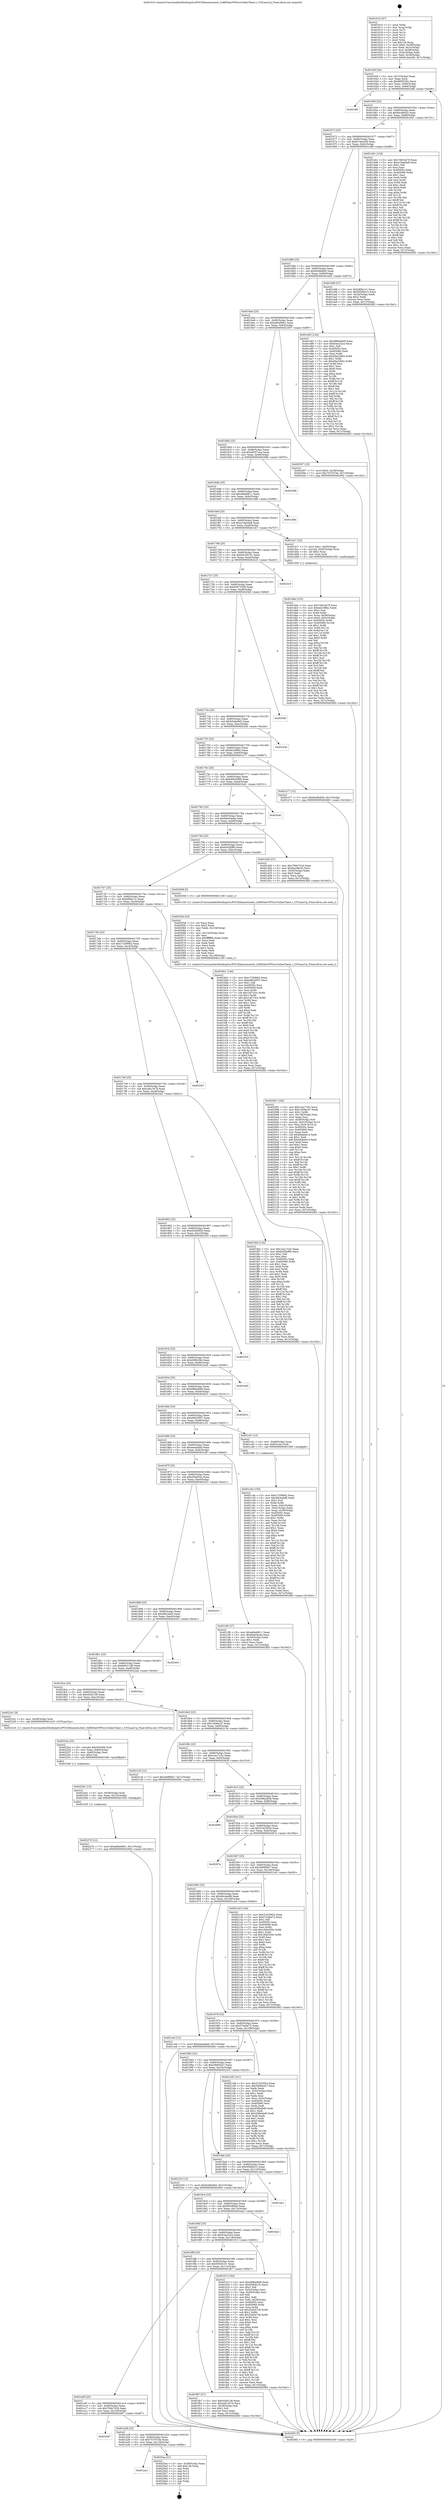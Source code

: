 digraph "0x401610" {
  label = "0x401610 (/mnt/c/Users/mathe/Desktop/tcc/POCII/binaries/extr_SoftEtherVPNsrcCedarClient.c_CtVLansUp_Final-ollvm.out::main(0))"
  labelloc = "t"
  node[shape=record]

  Entry [label="",width=0.3,height=0.3,shape=circle,fillcolor=black,style=filled]
  "0x40163f" [label="{
     0x40163f [26]\l
     | [instrs]\l
     &nbsp;&nbsp;0x40163f \<+3\>: mov -0x7c(%rbp),%eax\l
     &nbsp;&nbsp;0x401642 \<+2\>: mov %eax,%ecx\l
     &nbsp;&nbsp;0x401644 \<+6\>: sub $0x885f330c,%ecx\l
     &nbsp;&nbsp;0x40164a \<+3\>: mov %eax,-0x80(%rbp)\l
     &nbsp;&nbsp;0x40164d \<+6\>: mov %ecx,-0x84(%rbp)\l
     &nbsp;&nbsp;0x401653 \<+6\>: je 00000000004024f6 \<main+0xee6\>\l
  }"]
  "0x4024f6" [label="{
     0x4024f6\l
  }", style=dashed]
  "0x401659" [label="{
     0x401659 [25]\l
     | [instrs]\l
     &nbsp;&nbsp;0x401659 \<+5\>: jmp 000000000040165e \<main+0x4e\>\l
     &nbsp;&nbsp;0x40165e \<+3\>: mov -0x80(%rbp),%eax\l
     &nbsp;&nbsp;0x401661 \<+5\>: sub $0x8ecd8cd3,%eax\l
     &nbsp;&nbsp;0x401666 \<+6\>: mov %eax,-0x88(%rbp)\l
     &nbsp;&nbsp;0x40166c \<+6\>: je 0000000000401d41 \<main+0x731\>\l
  }"]
  Exit [label="",width=0.3,height=0.3,shape=circle,fillcolor=black,style=filled,peripheries=2]
  "0x401d41" [label="{
     0x401d41 [134]\l
     | [instrs]\l
     &nbsp;&nbsp;0x401d41 \<+5\>: mov $0x7d910e79,%eax\l
     &nbsp;&nbsp;0x401d46 \<+5\>: mov $0xa7da44a8,%ecx\l
     &nbsp;&nbsp;0x401d4b \<+2\>: mov $0x1,%dl\l
     &nbsp;&nbsp;0x401d4d \<+2\>: xor %esi,%esi\l
     &nbsp;&nbsp;0x401d4f \<+7\>: mov 0x40505c,%edi\l
     &nbsp;&nbsp;0x401d56 \<+8\>: mov 0x405060,%r8d\l
     &nbsp;&nbsp;0x401d5e \<+3\>: sub $0x1,%esi\l
     &nbsp;&nbsp;0x401d61 \<+3\>: mov %edi,%r9d\l
     &nbsp;&nbsp;0x401d64 \<+3\>: add %esi,%r9d\l
     &nbsp;&nbsp;0x401d67 \<+4\>: imul %r9d,%edi\l
     &nbsp;&nbsp;0x401d6b \<+3\>: and $0x1,%edi\l
     &nbsp;&nbsp;0x401d6e \<+3\>: cmp $0x0,%edi\l
     &nbsp;&nbsp;0x401d71 \<+4\>: sete %r10b\l
     &nbsp;&nbsp;0x401d75 \<+4\>: cmp $0xa,%r8d\l
     &nbsp;&nbsp;0x401d79 \<+4\>: setl %r11b\l
     &nbsp;&nbsp;0x401d7d \<+3\>: mov %r10b,%bl\l
     &nbsp;&nbsp;0x401d80 \<+3\>: xor $0xff,%bl\l
     &nbsp;&nbsp;0x401d83 \<+3\>: mov %r11b,%r14b\l
     &nbsp;&nbsp;0x401d86 \<+4\>: xor $0xff,%r14b\l
     &nbsp;&nbsp;0x401d8a \<+3\>: xor $0x1,%dl\l
     &nbsp;&nbsp;0x401d8d \<+3\>: mov %bl,%r15b\l
     &nbsp;&nbsp;0x401d90 \<+4\>: and $0xff,%r15b\l
     &nbsp;&nbsp;0x401d94 \<+3\>: and %dl,%r10b\l
     &nbsp;&nbsp;0x401d97 \<+3\>: mov %r14b,%r12b\l
     &nbsp;&nbsp;0x401d9a \<+4\>: and $0xff,%r12b\l
     &nbsp;&nbsp;0x401d9e \<+3\>: and %dl,%r11b\l
     &nbsp;&nbsp;0x401da1 \<+3\>: or %r10b,%r15b\l
     &nbsp;&nbsp;0x401da4 \<+3\>: or %r11b,%r12b\l
     &nbsp;&nbsp;0x401da7 \<+3\>: xor %r12b,%r15b\l
     &nbsp;&nbsp;0x401daa \<+3\>: or %r14b,%bl\l
     &nbsp;&nbsp;0x401dad \<+3\>: xor $0xff,%bl\l
     &nbsp;&nbsp;0x401db0 \<+3\>: or $0x1,%dl\l
     &nbsp;&nbsp;0x401db3 \<+2\>: and %dl,%bl\l
     &nbsp;&nbsp;0x401db5 \<+3\>: or %bl,%r15b\l
     &nbsp;&nbsp;0x401db8 \<+4\>: test $0x1,%r15b\l
     &nbsp;&nbsp;0x401dbc \<+3\>: cmovne %ecx,%eax\l
     &nbsp;&nbsp;0x401dbf \<+3\>: mov %eax,-0x7c(%rbp)\l
     &nbsp;&nbsp;0x401dc2 \<+5\>: jmp 00000000004026f2 \<main+0x10e2\>\l
  }"]
  "0x401672" [label="{
     0x401672 [25]\l
     | [instrs]\l
     &nbsp;&nbsp;0x401672 \<+5\>: jmp 0000000000401677 \<main+0x67\>\l
     &nbsp;&nbsp;0x401677 \<+3\>: mov -0x80(%rbp),%eax\l
     &nbsp;&nbsp;0x40167a \<+5\>: sub $0x914ee2d0,%eax\l
     &nbsp;&nbsp;0x40167f \<+6\>: mov %eax,-0x8c(%rbp)\l
     &nbsp;&nbsp;0x401685 \<+6\>: je 0000000000401a96 \<main+0x486\>\l
  }"]
  "0x401a41" [label="{
     0x401a41\l
  }", style=dashed]
  "0x401a96" [label="{
     0x401a96 [27]\l
     | [instrs]\l
     &nbsp;&nbsp;0x401a96 \<+5\>: mov $0xbf0fe1c1,%eax\l
     &nbsp;&nbsp;0x401a9b \<+5\>: mov $0x5f5d6415,%ecx\l
     &nbsp;&nbsp;0x401aa0 \<+3\>: mov -0x34(%rbp),%edx\l
     &nbsp;&nbsp;0x401aa3 \<+3\>: cmp $0x2,%edx\l
     &nbsp;&nbsp;0x401aa6 \<+3\>: cmovne %ecx,%eax\l
     &nbsp;&nbsp;0x401aa9 \<+3\>: mov %eax,-0x7c(%rbp)\l
     &nbsp;&nbsp;0x401aac \<+5\>: jmp 00000000004026f2 \<main+0x10e2\>\l
  }"]
  "0x40168b" [label="{
     0x40168b [25]\l
     | [instrs]\l
     &nbsp;&nbsp;0x40168b \<+5\>: jmp 0000000000401690 \<main+0x80\>\l
     &nbsp;&nbsp;0x401690 \<+3\>: mov -0x80(%rbp),%eax\l
     &nbsp;&nbsp;0x401693 \<+5\>: sub $0x9cd9e845,%eax\l
     &nbsp;&nbsp;0x401698 \<+6\>: mov %eax,-0x90(%rbp)\l
     &nbsp;&nbsp;0x40169e \<+6\>: je 0000000000401e83 \<main+0x873\>\l
  }"]
  "0x4026f2" [label="{
     0x4026f2 [5]\l
     | [instrs]\l
     &nbsp;&nbsp;0x4026f2 \<+5\>: jmp 000000000040163f \<main+0x2f\>\l
  }"]
  "0x401610" [label="{
     0x401610 [47]\l
     | [instrs]\l
     &nbsp;&nbsp;0x401610 \<+1\>: push %rbp\l
     &nbsp;&nbsp;0x401611 \<+3\>: mov %rsp,%rbp\l
     &nbsp;&nbsp;0x401614 \<+2\>: push %r15\l
     &nbsp;&nbsp;0x401616 \<+2\>: push %r14\l
     &nbsp;&nbsp;0x401618 \<+2\>: push %r13\l
     &nbsp;&nbsp;0x40161a \<+2\>: push %r12\l
     &nbsp;&nbsp;0x40161c \<+1\>: push %rbx\l
     &nbsp;&nbsp;0x40161d \<+7\>: sub $0x128,%rsp\l
     &nbsp;&nbsp;0x401624 \<+7\>: movl $0x0,-0x38(%rbp)\l
     &nbsp;&nbsp;0x40162b \<+3\>: mov %edi,-0x3c(%rbp)\l
     &nbsp;&nbsp;0x40162e \<+4\>: mov %rsi,-0x48(%rbp)\l
     &nbsp;&nbsp;0x401632 \<+3\>: mov -0x3c(%rbp),%edi\l
     &nbsp;&nbsp;0x401635 \<+3\>: mov %edi,-0x34(%rbp)\l
     &nbsp;&nbsp;0x401638 \<+7\>: movl $0x914ee2d0,-0x7c(%rbp)\l
  }"]
  "0x4025aa" [label="{
     0x4025aa [21]\l
     | [instrs]\l
     &nbsp;&nbsp;0x4025aa \<+3\>: mov -0x38(%rbp),%eax\l
     &nbsp;&nbsp;0x4025ad \<+7\>: add $0x128,%rsp\l
     &nbsp;&nbsp;0x4025b4 \<+1\>: pop %rbx\l
     &nbsp;&nbsp;0x4025b5 \<+2\>: pop %r12\l
     &nbsp;&nbsp;0x4025b7 \<+2\>: pop %r13\l
     &nbsp;&nbsp;0x4025b9 \<+2\>: pop %r14\l
     &nbsp;&nbsp;0x4025bb \<+2\>: pop %r15\l
     &nbsp;&nbsp;0x4025bd \<+1\>: pop %rbp\l
     &nbsp;&nbsp;0x4025be \<+1\>: ret\l
  }"]
  "0x401e83" [label="{
     0x401e83 [144]\l
     | [instrs]\l
     &nbsp;&nbsp;0x401e83 \<+5\>: mov $0xd99be6d9,%eax\l
     &nbsp;&nbsp;0x401e88 \<+5\>: mov $0x63ac32ce,%ecx\l
     &nbsp;&nbsp;0x401e8d \<+2\>: mov $0x1,%dl\l
     &nbsp;&nbsp;0x401e8f \<+7\>: mov 0x40505c,%esi\l
     &nbsp;&nbsp;0x401e96 \<+7\>: mov 0x405060,%edi\l
     &nbsp;&nbsp;0x401e9d \<+3\>: mov %esi,%r8d\l
     &nbsp;&nbsp;0x401ea0 \<+7\>: add $0x40a22662,%r8d\l
     &nbsp;&nbsp;0x401ea7 \<+4\>: sub $0x1,%r8d\l
     &nbsp;&nbsp;0x401eab \<+7\>: sub $0x40a22662,%r8d\l
     &nbsp;&nbsp;0x401eb2 \<+4\>: imul %r8d,%esi\l
     &nbsp;&nbsp;0x401eb6 \<+3\>: and $0x1,%esi\l
     &nbsp;&nbsp;0x401eb9 \<+3\>: cmp $0x0,%esi\l
     &nbsp;&nbsp;0x401ebc \<+4\>: sete %r9b\l
     &nbsp;&nbsp;0x401ec0 \<+3\>: cmp $0xa,%edi\l
     &nbsp;&nbsp;0x401ec3 \<+4\>: setl %r10b\l
     &nbsp;&nbsp;0x401ec7 \<+3\>: mov %r9b,%r11b\l
     &nbsp;&nbsp;0x401eca \<+4\>: xor $0xff,%r11b\l
     &nbsp;&nbsp;0x401ece \<+3\>: mov %r10b,%bl\l
     &nbsp;&nbsp;0x401ed1 \<+3\>: xor $0xff,%bl\l
     &nbsp;&nbsp;0x401ed4 \<+3\>: xor $0x1,%dl\l
     &nbsp;&nbsp;0x401ed7 \<+3\>: mov %r11b,%r14b\l
     &nbsp;&nbsp;0x401eda \<+4\>: and $0xff,%r14b\l
     &nbsp;&nbsp;0x401ede \<+3\>: and %dl,%r9b\l
     &nbsp;&nbsp;0x401ee1 \<+3\>: mov %bl,%r15b\l
     &nbsp;&nbsp;0x401ee4 \<+4\>: and $0xff,%r15b\l
     &nbsp;&nbsp;0x401ee8 \<+3\>: and %dl,%r10b\l
     &nbsp;&nbsp;0x401eeb \<+3\>: or %r9b,%r14b\l
     &nbsp;&nbsp;0x401eee \<+3\>: or %r10b,%r15b\l
     &nbsp;&nbsp;0x401ef1 \<+3\>: xor %r15b,%r14b\l
     &nbsp;&nbsp;0x401ef4 \<+3\>: or %bl,%r11b\l
     &nbsp;&nbsp;0x401ef7 \<+4\>: xor $0xff,%r11b\l
     &nbsp;&nbsp;0x401efb \<+3\>: or $0x1,%dl\l
     &nbsp;&nbsp;0x401efe \<+3\>: and %dl,%r11b\l
     &nbsp;&nbsp;0x401f01 \<+3\>: or %r11b,%r14b\l
     &nbsp;&nbsp;0x401f04 \<+4\>: test $0x1,%r14b\l
     &nbsp;&nbsp;0x401f08 \<+3\>: cmovne %ecx,%eax\l
     &nbsp;&nbsp;0x401f0b \<+3\>: mov %eax,-0x7c(%rbp)\l
     &nbsp;&nbsp;0x401f0e \<+5\>: jmp 00000000004026f2 \<main+0x10e2\>\l
  }"]
  "0x4016a4" [label="{
     0x4016a4 [25]\l
     | [instrs]\l
     &nbsp;&nbsp;0x4016a4 \<+5\>: jmp 00000000004016a9 \<main+0x99\>\l
     &nbsp;&nbsp;0x4016a9 \<+3\>: mov -0x80(%rbp),%eax\l
     &nbsp;&nbsp;0x4016ac \<+5\>: sub $0xa60e9841,%eax\l
     &nbsp;&nbsp;0x4016b1 \<+6\>: mov %eax,-0x94(%rbp)\l
     &nbsp;&nbsp;0x4016b7 \<+6\>: je 0000000000402597 \<main+0xf87\>\l
  }"]
  "0x401a28" [label="{
     0x401a28 [25]\l
     | [instrs]\l
     &nbsp;&nbsp;0x401a28 \<+5\>: jmp 0000000000401a2d \<main+0x41d\>\l
     &nbsp;&nbsp;0x401a2d \<+3\>: mov -0x80(%rbp),%eax\l
     &nbsp;&nbsp;0x401a30 \<+5\>: sub $0x7537b7de,%eax\l
     &nbsp;&nbsp;0x401a35 \<+6\>: mov %eax,-0x124(%rbp)\l
     &nbsp;&nbsp;0x401a3b \<+6\>: je 00000000004025aa \<main+0xf9a\>\l
  }"]
  "0x402597" [label="{
     0x402597 [19]\l
     | [instrs]\l
     &nbsp;&nbsp;0x402597 \<+7\>: movl $0x0,-0x38(%rbp)\l
     &nbsp;&nbsp;0x40259e \<+7\>: movl $0x7537b7de,-0x7c(%rbp)\l
     &nbsp;&nbsp;0x4025a5 \<+5\>: jmp 00000000004026f2 \<main+0x10e2\>\l
  }"]
  "0x4016bd" [label="{
     0x4016bd [25]\l
     | [instrs]\l
     &nbsp;&nbsp;0x4016bd \<+5\>: jmp 00000000004016c2 \<main+0xb2\>\l
     &nbsp;&nbsp;0x4016c2 \<+3\>: mov -0x80(%rbp),%eax\l
     &nbsp;&nbsp;0x4016c5 \<+5\>: sub $0xa6557eca,%eax\l
     &nbsp;&nbsp;0x4016ca \<+6\>: mov %eax,-0x98(%rbp)\l
     &nbsp;&nbsp;0x4016d0 \<+6\>: je 000000000040258b \<main+0xf7b\>\l
  }"]
  "0x402497" [label="{
     0x402497\l
  }", style=dashed]
  "0x40258b" [label="{
     0x40258b\l
  }", style=dashed]
  "0x4016d6" [label="{
     0x4016d6 [25]\l
     | [instrs]\l
     &nbsp;&nbsp;0x4016d6 \<+5\>: jmp 00000000004016db \<main+0xcb\>\l
     &nbsp;&nbsp;0x4016db \<+3\>: mov -0x80(%rbp),%eax\l
     &nbsp;&nbsp;0x4016de \<+5\>: sub $0xa6bdd611,%eax\l
     &nbsp;&nbsp;0x4016e3 \<+6\>: mov %eax,-0x9c(%rbp)\l
     &nbsp;&nbsp;0x4016e9 \<+6\>: je 0000000000401d0b \<main+0x6fb\>\l
  }"]
  "0x402270" [label="{
     0x402270 [12]\l
     | [instrs]\l
     &nbsp;&nbsp;0x402270 \<+7\>: movl $0xa60e9841,-0x7c(%rbp)\l
     &nbsp;&nbsp;0x402277 \<+5\>: jmp 00000000004026f2 \<main+0x10e2\>\l
  }"]
  "0x401d0b" [label="{
     0x401d0b\l
  }", style=dashed]
  "0x4016ef" [label="{
     0x4016ef [25]\l
     | [instrs]\l
     &nbsp;&nbsp;0x4016ef \<+5\>: jmp 00000000004016f4 \<main+0xe4\>\l
     &nbsp;&nbsp;0x4016f4 \<+3\>: mov -0x80(%rbp),%eax\l
     &nbsp;&nbsp;0x4016f7 \<+5\>: sub $0xa7da44a8,%eax\l
     &nbsp;&nbsp;0x4016fc \<+6\>: mov %eax,-0xa0(%rbp)\l
     &nbsp;&nbsp;0x401702 \<+6\>: je 0000000000401dc7 \<main+0x7b7\>\l
  }"]
  "0x402261" [label="{
     0x402261 [15]\l
     | [instrs]\l
     &nbsp;&nbsp;0x402261 \<+4\>: mov -0x58(%rbp),%rdi\l
     &nbsp;&nbsp;0x402265 \<+6\>: mov %eax,-0x13c(%rbp)\l
     &nbsp;&nbsp;0x40226b \<+5\>: call 0000000000401030 \<free@plt\>\l
     | [calls]\l
     &nbsp;&nbsp;0x401030 \{1\} (unknown)\l
  }"]
  "0x401dc7" [label="{
     0x401dc7 [23]\l
     | [instrs]\l
     &nbsp;&nbsp;0x401dc7 \<+7\>: movl $0x1,-0x50(%rbp)\l
     &nbsp;&nbsp;0x401dce \<+4\>: movslq -0x50(%rbp),%rax\l
     &nbsp;&nbsp;0x401dd2 \<+4\>: shl $0x2,%rax\l
     &nbsp;&nbsp;0x401dd6 \<+3\>: mov %rax,%rdi\l
     &nbsp;&nbsp;0x401dd9 \<+5\>: call 0000000000401050 \<malloc@plt\>\l
     | [calls]\l
     &nbsp;&nbsp;0x401050 \{1\} (unknown)\l
  }"]
  "0x401708" [label="{
     0x401708 [25]\l
     | [instrs]\l
     &nbsp;&nbsp;0x401708 \<+5\>: jmp 000000000040170d \<main+0xfd\>\l
     &nbsp;&nbsp;0x40170d \<+3\>: mov -0x80(%rbp),%eax\l
     &nbsp;&nbsp;0x401710 \<+5\>: sub $0xb4c39101,%eax\l
     &nbsp;&nbsp;0x401715 \<+6\>: mov %eax,-0xa4(%rbp)\l
     &nbsp;&nbsp;0x40171b \<+6\>: je 00000000004022c5 \<main+0xcb5\>\l
  }"]
  "0x40224a" [label="{
     0x40224a [23]\l
     | [instrs]\l
     &nbsp;&nbsp;0x40224a \<+10\>: movabs $0x4030d6,%rdi\l
     &nbsp;&nbsp;0x402254 \<+3\>: mov %eax,-0x60(%rbp)\l
     &nbsp;&nbsp;0x402257 \<+3\>: mov -0x60(%rbp),%esi\l
     &nbsp;&nbsp;0x40225a \<+2\>: mov $0x0,%al\l
     &nbsp;&nbsp;0x40225c \<+5\>: call 0000000000401040 \<printf@plt\>\l
     | [calls]\l
     &nbsp;&nbsp;0x401040 \{1\} (unknown)\l
  }"]
  "0x4022c5" [label="{
     0x4022c5\l
  }", style=dashed]
  "0x401721" [label="{
     0x401721 [25]\l
     | [instrs]\l
     &nbsp;&nbsp;0x401721 \<+5\>: jmp 0000000000401726 \<main+0x116\>\l
     &nbsp;&nbsp;0x401726 \<+3\>: mov -0x80(%rbp),%eax\l
     &nbsp;&nbsp;0x401729 \<+5\>: sub $0xb5873439,%eax\l
     &nbsp;&nbsp;0x40172e \<+6\>: mov %eax,-0xa8(%rbp)\l
     &nbsp;&nbsp;0x401734 \<+6\>: je 00000000004025bf \<main+0xfaf\>\l
  }"]
  "0x402091" [label="{
     0x402091 [163]\l
     | [instrs]\l
     &nbsp;&nbsp;0x402091 \<+5\>: mov $0x1ea17c5c,%ecx\l
     &nbsp;&nbsp;0x402096 \<+5\>: mov $0x1458ec47,%edx\l
     &nbsp;&nbsp;0x40209b \<+3\>: mov $0x1,%r8b\l
     &nbsp;&nbsp;0x40209e \<+6\>: mov -0x138(%rbp),%esi\l
     &nbsp;&nbsp;0x4020a4 \<+3\>: imul %eax,%esi\l
     &nbsp;&nbsp;0x4020a7 \<+4\>: mov -0x58(%rbp),%r9\l
     &nbsp;&nbsp;0x4020ab \<+4\>: movslq -0x5c(%rbp),%r10\l
     &nbsp;&nbsp;0x4020af \<+4\>: mov %esi,(%r9,%r10,4)\l
     &nbsp;&nbsp;0x4020b3 \<+7\>: mov 0x40505c,%eax\l
     &nbsp;&nbsp;0x4020ba \<+7\>: mov 0x405060,%esi\l
     &nbsp;&nbsp;0x4020c1 \<+2\>: mov %eax,%edi\l
     &nbsp;&nbsp;0x4020c3 \<+6\>: sub $0xb6abde14,%edi\l
     &nbsp;&nbsp;0x4020c9 \<+3\>: sub $0x1,%edi\l
     &nbsp;&nbsp;0x4020cc \<+6\>: add $0xb6abde14,%edi\l
     &nbsp;&nbsp;0x4020d2 \<+3\>: imul %edi,%eax\l
     &nbsp;&nbsp;0x4020d5 \<+3\>: and $0x1,%eax\l
     &nbsp;&nbsp;0x4020d8 \<+3\>: cmp $0x0,%eax\l
     &nbsp;&nbsp;0x4020db \<+4\>: sete %r11b\l
     &nbsp;&nbsp;0x4020df \<+3\>: cmp $0xa,%esi\l
     &nbsp;&nbsp;0x4020e2 \<+3\>: setl %bl\l
     &nbsp;&nbsp;0x4020e5 \<+3\>: mov %r11b,%r14b\l
     &nbsp;&nbsp;0x4020e8 \<+4\>: xor $0xff,%r14b\l
     &nbsp;&nbsp;0x4020ec \<+3\>: mov %bl,%r15b\l
     &nbsp;&nbsp;0x4020ef \<+4\>: xor $0xff,%r15b\l
     &nbsp;&nbsp;0x4020f3 \<+4\>: xor $0x1,%r8b\l
     &nbsp;&nbsp;0x4020f7 \<+3\>: mov %r14b,%r12b\l
     &nbsp;&nbsp;0x4020fa \<+4\>: and $0xff,%r12b\l
     &nbsp;&nbsp;0x4020fe \<+3\>: and %r8b,%r11b\l
     &nbsp;&nbsp;0x402101 \<+3\>: mov %r15b,%r13b\l
     &nbsp;&nbsp;0x402104 \<+4\>: and $0xff,%r13b\l
     &nbsp;&nbsp;0x402108 \<+3\>: and %r8b,%bl\l
     &nbsp;&nbsp;0x40210b \<+3\>: or %r11b,%r12b\l
     &nbsp;&nbsp;0x40210e \<+3\>: or %bl,%r13b\l
     &nbsp;&nbsp;0x402111 \<+3\>: xor %r13b,%r12b\l
     &nbsp;&nbsp;0x402114 \<+3\>: or %r15b,%r14b\l
     &nbsp;&nbsp;0x402117 \<+4\>: xor $0xff,%r14b\l
     &nbsp;&nbsp;0x40211b \<+4\>: or $0x1,%r8b\l
     &nbsp;&nbsp;0x40211f \<+3\>: and %r8b,%r14b\l
     &nbsp;&nbsp;0x402122 \<+3\>: or %r14b,%r12b\l
     &nbsp;&nbsp;0x402125 \<+4\>: test $0x1,%r12b\l
     &nbsp;&nbsp;0x402129 \<+3\>: cmovne %edx,%ecx\l
     &nbsp;&nbsp;0x40212c \<+3\>: mov %ecx,-0x7c(%rbp)\l
     &nbsp;&nbsp;0x40212f \<+5\>: jmp 00000000004026f2 \<main+0x10e2\>\l
  }"]
  "0x4025bf" [label="{
     0x4025bf\l
  }", style=dashed]
  "0x40173a" [label="{
     0x40173a [25]\l
     | [instrs]\l
     &nbsp;&nbsp;0x40173a \<+5\>: jmp 000000000040173f \<main+0x12f\>\l
     &nbsp;&nbsp;0x40173f \<+3\>: mov -0x80(%rbp),%eax\l
     &nbsp;&nbsp;0x401742 \<+5\>: sub $0xb5ebe8d3,%eax\l
     &nbsp;&nbsp;0x401747 \<+6\>: mov %eax,-0xac(%rbp)\l
     &nbsp;&nbsp;0x40174d \<+6\>: je 000000000040243d \<main+0xe2d\>\l
  }"]
  "0x40205d" [label="{
     0x40205d [52]\l
     | [instrs]\l
     &nbsp;&nbsp;0x40205d \<+2\>: xor %ecx,%ecx\l
     &nbsp;&nbsp;0x40205f \<+5\>: mov $0x2,%edx\l
     &nbsp;&nbsp;0x402064 \<+6\>: mov %edx,-0x134(%rbp)\l
     &nbsp;&nbsp;0x40206a \<+1\>: cltd\l
     &nbsp;&nbsp;0x40206b \<+6\>: mov -0x134(%rbp),%esi\l
     &nbsp;&nbsp;0x402071 \<+2\>: idiv %esi\l
     &nbsp;&nbsp;0x402073 \<+6\>: imul $0xfffffffe,%edx,%edx\l
     &nbsp;&nbsp;0x402079 \<+2\>: mov %ecx,%edi\l
     &nbsp;&nbsp;0x40207b \<+2\>: sub %edx,%edi\l
     &nbsp;&nbsp;0x40207d \<+2\>: mov %ecx,%edx\l
     &nbsp;&nbsp;0x40207f \<+3\>: sub $0x1,%edx\l
     &nbsp;&nbsp;0x402082 \<+2\>: add %edx,%edi\l
     &nbsp;&nbsp;0x402084 \<+2\>: sub %edi,%ecx\l
     &nbsp;&nbsp;0x402086 \<+6\>: mov %ecx,-0x138(%rbp)\l
     &nbsp;&nbsp;0x40208c \<+5\>: call 0000000000401160 \<next_i\>\l
     | [calls]\l
     &nbsp;&nbsp;0x401160 \{1\} (/mnt/c/Users/mathe/Desktop/tcc/POCII/binaries/extr_SoftEtherVPNsrcCedarClient.c_CtVLansUp_Final-ollvm.out::next_i)\l
  }"]
  "0x40243d" [label="{
     0x40243d\l
  }", style=dashed]
  "0x401753" [label="{
     0x401753 [25]\l
     | [instrs]\l
     &nbsp;&nbsp;0x401753 \<+5\>: jmp 0000000000401758 \<main+0x148\>\l
     &nbsp;&nbsp;0x401758 \<+3\>: mov -0x80(%rbp),%eax\l
     &nbsp;&nbsp;0x40175b \<+5\>: sub $0xbb23f9bc,%eax\l
     &nbsp;&nbsp;0x401760 \<+6\>: mov %eax,-0xb0(%rbp)\l
     &nbsp;&nbsp;0x401766 \<+6\>: je 0000000000401e77 \<main+0x867\>\l
  }"]
  "0x401a0f" [label="{
     0x401a0f [25]\l
     | [instrs]\l
     &nbsp;&nbsp;0x401a0f \<+5\>: jmp 0000000000401a14 \<main+0x404\>\l
     &nbsp;&nbsp;0x401a14 \<+3\>: mov -0x80(%rbp),%eax\l
     &nbsp;&nbsp;0x401a17 \<+5\>: sub $0x70bb7418,%eax\l
     &nbsp;&nbsp;0x401a1c \<+6\>: mov %eax,-0x120(%rbp)\l
     &nbsp;&nbsp;0x401a22 \<+6\>: je 0000000000402497 \<main+0xe87\>\l
  }"]
  "0x401e77" [label="{
     0x401e77 [12]\l
     | [instrs]\l
     &nbsp;&nbsp;0x401e77 \<+7\>: movl $0x9cd9e845,-0x7c(%rbp)\l
     &nbsp;&nbsp;0x401e7e \<+5\>: jmp 00000000004026f2 \<main+0x10e2\>\l
  }"]
  "0x40176c" [label="{
     0x40176c [25]\l
     | [instrs]\l
     &nbsp;&nbsp;0x40176c \<+5\>: jmp 0000000000401771 \<main+0x161\>\l
     &nbsp;&nbsp;0x401771 \<+3\>: mov -0x80(%rbp),%eax\l
     &nbsp;&nbsp;0x401774 \<+5\>: sub $0xbb9c0066,%eax\l
     &nbsp;&nbsp;0x401779 \<+6\>: mov %eax,-0xb4(%rbp)\l
     &nbsp;&nbsp;0x40177f \<+6\>: je 0000000000401b41 \<main+0x531\>\l
  }"]
  "0x401fb7" [label="{
     0x401fb7 [27]\l
     | [instrs]\l
     &nbsp;&nbsp;0x401fb7 \<+5\>: mov $0x45d4128,%eax\l
     &nbsp;&nbsp;0x401fbc \<+5\>: mov $0xca813e7d,%ecx\l
     &nbsp;&nbsp;0x401fc1 \<+3\>: mov -0x29(%rbp),%dl\l
     &nbsp;&nbsp;0x401fc4 \<+3\>: test $0x1,%dl\l
     &nbsp;&nbsp;0x401fc7 \<+3\>: cmovne %ecx,%eax\l
     &nbsp;&nbsp;0x401fca \<+3\>: mov %eax,-0x7c(%rbp)\l
     &nbsp;&nbsp;0x401fcd \<+5\>: jmp 00000000004026f2 \<main+0x10e2\>\l
  }"]
  "0x401b41" [label="{
     0x401b41\l
  }", style=dashed]
  "0x401785" [label="{
     0x401785 [25]\l
     | [instrs]\l
     &nbsp;&nbsp;0x401785 \<+5\>: jmp 000000000040178a \<main+0x17a\>\l
     &nbsp;&nbsp;0x40178a \<+3\>: mov -0x80(%rbp),%eax\l
     &nbsp;&nbsp;0x40178d \<+5\>: sub $0xbbe04a4a,%eax\l
     &nbsp;&nbsp;0x401792 \<+6\>: mov %eax,-0xb8(%rbp)\l
     &nbsp;&nbsp;0x401798 \<+6\>: je 0000000000401d26 \<main+0x716\>\l
  }"]
  "0x4019f6" [label="{
     0x4019f6 [25]\l
     | [instrs]\l
     &nbsp;&nbsp;0x4019f6 \<+5\>: jmp 00000000004019fb \<main+0x3eb\>\l
     &nbsp;&nbsp;0x4019fb \<+3\>: mov -0x80(%rbp),%eax\l
     &nbsp;&nbsp;0x4019fe \<+5\>: sub $0x6583b1f1,%eax\l
     &nbsp;&nbsp;0x401a03 \<+6\>: mov %eax,-0x11c(%rbp)\l
     &nbsp;&nbsp;0x401a09 \<+6\>: je 0000000000401fb7 \<main+0x9a7\>\l
  }"]
  "0x401d26" [label="{
     0x401d26 [27]\l
     | [instrs]\l
     &nbsp;&nbsp;0x401d26 \<+5\>: mov $0x70bb7418,%eax\l
     &nbsp;&nbsp;0x401d2b \<+5\>: mov $0x8ecd8cd3,%ecx\l
     &nbsp;&nbsp;0x401d30 \<+3\>: mov -0x30(%rbp),%edx\l
     &nbsp;&nbsp;0x401d33 \<+3\>: cmp $0x0,%edx\l
     &nbsp;&nbsp;0x401d36 \<+3\>: cmove %ecx,%eax\l
     &nbsp;&nbsp;0x401d39 \<+3\>: mov %eax,-0x7c(%rbp)\l
     &nbsp;&nbsp;0x401d3c \<+5\>: jmp 00000000004026f2 \<main+0x10e2\>\l
  }"]
  "0x40179e" [label="{
     0x40179e [25]\l
     | [instrs]\l
     &nbsp;&nbsp;0x40179e \<+5\>: jmp 00000000004017a3 \<main+0x193\>\l
     &nbsp;&nbsp;0x4017a3 \<+3\>: mov -0x80(%rbp),%eax\l
     &nbsp;&nbsp;0x4017a6 \<+5\>: sub $0xbc92bf80,%eax\l
     &nbsp;&nbsp;0x4017ab \<+6\>: mov %eax,-0xbc(%rbp)\l
     &nbsp;&nbsp;0x4017b1 \<+6\>: je 0000000000402058 \<main+0xa48\>\l
  }"]
  "0x401f13" [label="{
     0x401f13 [164]\l
     | [instrs]\l
     &nbsp;&nbsp;0x401f13 \<+5\>: mov $0xd99be6d9,%eax\l
     &nbsp;&nbsp;0x401f18 \<+5\>: mov $0x6583b1f1,%ecx\l
     &nbsp;&nbsp;0x401f1d \<+2\>: mov $0x1,%dl\l
     &nbsp;&nbsp;0x401f1f \<+3\>: mov -0x5c(%rbp),%esi\l
     &nbsp;&nbsp;0x401f22 \<+3\>: cmp -0x50(%rbp),%esi\l
     &nbsp;&nbsp;0x401f25 \<+4\>: setl %dil\l
     &nbsp;&nbsp;0x401f29 \<+4\>: and $0x1,%dil\l
     &nbsp;&nbsp;0x401f2d \<+4\>: mov %dil,-0x29(%rbp)\l
     &nbsp;&nbsp;0x401f31 \<+7\>: mov 0x40505c,%esi\l
     &nbsp;&nbsp;0x401f38 \<+8\>: mov 0x405060,%r8d\l
     &nbsp;&nbsp;0x401f40 \<+3\>: mov %esi,%r9d\l
     &nbsp;&nbsp;0x401f43 \<+7\>: sub $0x25d2b7c8,%r9d\l
     &nbsp;&nbsp;0x401f4a \<+4\>: sub $0x1,%r9d\l
     &nbsp;&nbsp;0x401f4e \<+7\>: add $0x25d2b7c8,%r9d\l
     &nbsp;&nbsp;0x401f55 \<+4\>: imul %r9d,%esi\l
     &nbsp;&nbsp;0x401f59 \<+3\>: and $0x1,%esi\l
     &nbsp;&nbsp;0x401f5c \<+3\>: cmp $0x0,%esi\l
     &nbsp;&nbsp;0x401f5f \<+4\>: sete %dil\l
     &nbsp;&nbsp;0x401f63 \<+4\>: cmp $0xa,%r8d\l
     &nbsp;&nbsp;0x401f67 \<+4\>: setl %r10b\l
     &nbsp;&nbsp;0x401f6b \<+3\>: mov %dil,%r11b\l
     &nbsp;&nbsp;0x401f6e \<+4\>: xor $0xff,%r11b\l
     &nbsp;&nbsp;0x401f72 \<+3\>: mov %r10b,%bl\l
     &nbsp;&nbsp;0x401f75 \<+3\>: xor $0xff,%bl\l
     &nbsp;&nbsp;0x401f78 \<+3\>: xor $0x1,%dl\l
     &nbsp;&nbsp;0x401f7b \<+3\>: mov %r11b,%r14b\l
     &nbsp;&nbsp;0x401f7e \<+4\>: and $0xff,%r14b\l
     &nbsp;&nbsp;0x401f82 \<+3\>: and %dl,%dil\l
     &nbsp;&nbsp;0x401f85 \<+3\>: mov %bl,%r15b\l
     &nbsp;&nbsp;0x401f88 \<+4\>: and $0xff,%r15b\l
     &nbsp;&nbsp;0x401f8c \<+3\>: and %dl,%r10b\l
     &nbsp;&nbsp;0x401f8f \<+3\>: or %dil,%r14b\l
     &nbsp;&nbsp;0x401f92 \<+3\>: or %r10b,%r15b\l
     &nbsp;&nbsp;0x401f95 \<+3\>: xor %r15b,%r14b\l
     &nbsp;&nbsp;0x401f98 \<+3\>: or %bl,%r11b\l
     &nbsp;&nbsp;0x401f9b \<+4\>: xor $0xff,%r11b\l
     &nbsp;&nbsp;0x401f9f \<+3\>: or $0x1,%dl\l
     &nbsp;&nbsp;0x401fa2 \<+3\>: and %dl,%r11b\l
     &nbsp;&nbsp;0x401fa5 \<+3\>: or %r11b,%r14b\l
     &nbsp;&nbsp;0x401fa8 \<+4\>: test $0x1,%r14b\l
     &nbsp;&nbsp;0x401fac \<+3\>: cmovne %ecx,%eax\l
     &nbsp;&nbsp;0x401faf \<+3\>: mov %eax,-0x7c(%rbp)\l
     &nbsp;&nbsp;0x401fb2 \<+5\>: jmp 00000000004026f2 \<main+0x10e2\>\l
  }"]
  "0x402058" [label="{
     0x402058 [5]\l
     | [instrs]\l
     &nbsp;&nbsp;0x402058 \<+5\>: call 0000000000401160 \<next_i\>\l
     | [calls]\l
     &nbsp;&nbsp;0x401160 \{1\} (/mnt/c/Users/mathe/Desktop/tcc/POCII/binaries/extr_SoftEtherVPNsrcCedarClient.c_CtVLansUp_Final-ollvm.out::next_i)\l
  }"]
  "0x4017b7" [label="{
     0x4017b7 [25]\l
     | [instrs]\l
     &nbsp;&nbsp;0x4017b7 \<+5\>: jmp 00000000004017bc \<main+0x1ac\>\l
     &nbsp;&nbsp;0x4017bc \<+3\>: mov -0x80(%rbp),%eax\l
     &nbsp;&nbsp;0x4017bf \<+5\>: sub $0xbf0fe1c1,%eax\l
     &nbsp;&nbsp;0x4017c4 \<+6\>: mov %eax,-0xc0(%rbp)\l
     &nbsp;&nbsp;0x4017ca \<+6\>: je 0000000000401bb1 \<main+0x5a1\>\l
  }"]
  "0x4019dd" [label="{
     0x4019dd [25]\l
     | [instrs]\l
     &nbsp;&nbsp;0x4019dd \<+5\>: jmp 00000000004019e2 \<main+0x3d2\>\l
     &nbsp;&nbsp;0x4019e2 \<+3\>: mov -0x80(%rbp),%eax\l
     &nbsp;&nbsp;0x4019e5 \<+5\>: sub $0x63ac32ce,%eax\l
     &nbsp;&nbsp;0x4019ea \<+6\>: mov %eax,-0x118(%rbp)\l
     &nbsp;&nbsp;0x4019f0 \<+6\>: je 0000000000401f13 \<main+0x903\>\l
  }"]
  "0x401bb1" [label="{
     0x401bb1 [144]\l
     | [instrs]\l
     &nbsp;&nbsp;0x401bb1 \<+5\>: mov $0xc7259662,%eax\l
     &nbsp;&nbsp;0x401bb6 \<+5\>: mov $0xe962d507,%ecx\l
     &nbsp;&nbsp;0x401bbb \<+2\>: mov $0x1,%dl\l
     &nbsp;&nbsp;0x401bbd \<+7\>: mov 0x40505c,%esi\l
     &nbsp;&nbsp;0x401bc4 \<+7\>: mov 0x405060,%edi\l
     &nbsp;&nbsp;0x401bcb \<+3\>: mov %esi,%r8d\l
     &nbsp;&nbsp;0x401bce \<+7\>: sub $0x1af7c3cc,%r8d\l
     &nbsp;&nbsp;0x401bd5 \<+4\>: sub $0x1,%r8d\l
     &nbsp;&nbsp;0x401bd9 \<+7\>: add $0x1af7c3cc,%r8d\l
     &nbsp;&nbsp;0x401be0 \<+4\>: imul %r8d,%esi\l
     &nbsp;&nbsp;0x401be4 \<+3\>: and $0x1,%esi\l
     &nbsp;&nbsp;0x401be7 \<+3\>: cmp $0x0,%esi\l
     &nbsp;&nbsp;0x401bea \<+4\>: sete %r9b\l
     &nbsp;&nbsp;0x401bee \<+3\>: cmp $0xa,%edi\l
     &nbsp;&nbsp;0x401bf1 \<+4\>: setl %r10b\l
     &nbsp;&nbsp;0x401bf5 \<+3\>: mov %r9b,%r11b\l
     &nbsp;&nbsp;0x401bf8 \<+4\>: xor $0xff,%r11b\l
     &nbsp;&nbsp;0x401bfc \<+3\>: mov %r10b,%bl\l
     &nbsp;&nbsp;0x401bff \<+3\>: xor $0xff,%bl\l
     &nbsp;&nbsp;0x401c02 \<+3\>: xor $0x0,%dl\l
     &nbsp;&nbsp;0x401c05 \<+3\>: mov %r11b,%r14b\l
     &nbsp;&nbsp;0x401c08 \<+4\>: and $0x0,%r14b\l
     &nbsp;&nbsp;0x401c0c \<+3\>: and %dl,%r9b\l
     &nbsp;&nbsp;0x401c0f \<+3\>: mov %bl,%r15b\l
     &nbsp;&nbsp;0x401c12 \<+4\>: and $0x0,%r15b\l
     &nbsp;&nbsp;0x401c16 \<+3\>: and %dl,%r10b\l
     &nbsp;&nbsp;0x401c19 \<+3\>: or %r9b,%r14b\l
     &nbsp;&nbsp;0x401c1c \<+3\>: or %r10b,%r15b\l
     &nbsp;&nbsp;0x401c1f \<+3\>: xor %r15b,%r14b\l
     &nbsp;&nbsp;0x401c22 \<+3\>: or %bl,%r11b\l
     &nbsp;&nbsp;0x401c25 \<+4\>: xor $0xff,%r11b\l
     &nbsp;&nbsp;0x401c29 \<+3\>: or $0x0,%dl\l
     &nbsp;&nbsp;0x401c2c \<+3\>: and %dl,%r11b\l
     &nbsp;&nbsp;0x401c2f \<+3\>: or %r11b,%r14b\l
     &nbsp;&nbsp;0x401c32 \<+4\>: test $0x1,%r14b\l
     &nbsp;&nbsp;0x401c36 \<+3\>: cmovne %ecx,%eax\l
     &nbsp;&nbsp;0x401c39 \<+3\>: mov %eax,-0x7c(%rbp)\l
     &nbsp;&nbsp;0x401c3c \<+5\>: jmp 00000000004026f2 \<main+0x10e2\>\l
  }"]
  "0x4017d0" [label="{
     0x4017d0 [25]\l
     | [instrs]\l
     &nbsp;&nbsp;0x4017d0 \<+5\>: jmp 00000000004017d5 \<main+0x1c5\>\l
     &nbsp;&nbsp;0x4017d5 \<+3\>: mov -0x80(%rbp),%eax\l
     &nbsp;&nbsp;0x4017d8 \<+5\>: sub $0xc7259662,%eax\l
     &nbsp;&nbsp;0x4017dd \<+6\>: mov %eax,-0xc4(%rbp)\l
     &nbsp;&nbsp;0x4017e3 \<+6\>: je 00000000004025d7 \<main+0xfc7\>\l
  }"]
  "0x4024a3" [label="{
     0x4024a3\l
  }", style=dashed]
  "0x4025d7" [label="{
     0x4025d7\l
  }", style=dashed]
  "0x4017e9" [label="{
     0x4017e9 [25]\l
     | [instrs]\l
     &nbsp;&nbsp;0x4017e9 \<+5\>: jmp 00000000004017ee \<main+0x1de\>\l
     &nbsp;&nbsp;0x4017ee \<+3\>: mov -0x80(%rbp),%eax\l
     &nbsp;&nbsp;0x4017f1 \<+5\>: sub $0xca813e7d,%eax\l
     &nbsp;&nbsp;0x4017f6 \<+6\>: mov %eax,-0xc8(%rbp)\l
     &nbsp;&nbsp;0x4017fc \<+6\>: je 0000000000401fd2 \<main+0x9c2\>\l
  }"]
  "0x4019c4" [label="{
     0x4019c4 [25]\l
     | [instrs]\l
     &nbsp;&nbsp;0x4019c4 \<+5\>: jmp 00000000004019c9 \<main+0x3b9\>\l
     &nbsp;&nbsp;0x4019c9 \<+3\>: mov -0x80(%rbp),%eax\l
     &nbsp;&nbsp;0x4019cc \<+5\>: sub $0x6020f9ad,%eax\l
     &nbsp;&nbsp;0x4019d1 \<+6\>: mov %eax,-0x114(%rbp)\l
     &nbsp;&nbsp;0x4019d7 \<+6\>: je 00000000004024a3 \<main+0xe93\>\l
  }"]
  "0x401fd2" [label="{
     0x401fd2 [134]\l
     | [instrs]\l
     &nbsp;&nbsp;0x401fd2 \<+5\>: mov $0x1ea17c5c,%eax\l
     &nbsp;&nbsp;0x401fd7 \<+5\>: mov $0xbc92bf80,%ecx\l
     &nbsp;&nbsp;0x401fdc \<+2\>: mov $0x1,%dl\l
     &nbsp;&nbsp;0x401fde \<+2\>: xor %esi,%esi\l
     &nbsp;&nbsp;0x401fe0 \<+7\>: mov 0x40505c,%edi\l
     &nbsp;&nbsp;0x401fe7 \<+8\>: mov 0x405060,%r8d\l
     &nbsp;&nbsp;0x401fef \<+3\>: sub $0x1,%esi\l
     &nbsp;&nbsp;0x401ff2 \<+3\>: mov %edi,%r9d\l
     &nbsp;&nbsp;0x401ff5 \<+3\>: add %esi,%r9d\l
     &nbsp;&nbsp;0x401ff8 \<+4\>: imul %r9d,%edi\l
     &nbsp;&nbsp;0x401ffc \<+3\>: and $0x1,%edi\l
     &nbsp;&nbsp;0x401fff \<+3\>: cmp $0x0,%edi\l
     &nbsp;&nbsp;0x402002 \<+4\>: sete %r10b\l
     &nbsp;&nbsp;0x402006 \<+4\>: cmp $0xa,%r8d\l
     &nbsp;&nbsp;0x40200a \<+4\>: setl %r11b\l
     &nbsp;&nbsp;0x40200e \<+3\>: mov %r10b,%bl\l
     &nbsp;&nbsp;0x402011 \<+3\>: xor $0xff,%bl\l
     &nbsp;&nbsp;0x402014 \<+3\>: mov %r11b,%r14b\l
     &nbsp;&nbsp;0x402017 \<+4\>: xor $0xff,%r14b\l
     &nbsp;&nbsp;0x40201b \<+3\>: xor $0x1,%dl\l
     &nbsp;&nbsp;0x40201e \<+3\>: mov %bl,%r15b\l
     &nbsp;&nbsp;0x402021 \<+4\>: and $0xff,%r15b\l
     &nbsp;&nbsp;0x402025 \<+3\>: and %dl,%r10b\l
     &nbsp;&nbsp;0x402028 \<+3\>: mov %r14b,%r12b\l
     &nbsp;&nbsp;0x40202b \<+4\>: and $0xff,%r12b\l
     &nbsp;&nbsp;0x40202f \<+3\>: and %dl,%r11b\l
     &nbsp;&nbsp;0x402032 \<+3\>: or %r10b,%r15b\l
     &nbsp;&nbsp;0x402035 \<+3\>: or %r11b,%r12b\l
     &nbsp;&nbsp;0x402038 \<+3\>: xor %r12b,%r15b\l
     &nbsp;&nbsp;0x40203b \<+3\>: or %r14b,%bl\l
     &nbsp;&nbsp;0x40203e \<+3\>: xor $0xff,%bl\l
     &nbsp;&nbsp;0x402041 \<+3\>: or $0x1,%dl\l
     &nbsp;&nbsp;0x402044 \<+2\>: and %dl,%bl\l
     &nbsp;&nbsp;0x402046 \<+3\>: or %bl,%r15b\l
     &nbsp;&nbsp;0x402049 \<+4\>: test $0x1,%r15b\l
     &nbsp;&nbsp;0x40204d \<+3\>: cmovne %ecx,%eax\l
     &nbsp;&nbsp;0x402050 \<+3\>: mov %eax,-0x7c(%rbp)\l
     &nbsp;&nbsp;0x402053 \<+5\>: jmp 00000000004026f2 \<main+0x10e2\>\l
  }"]
  "0x401802" [label="{
     0x401802 [25]\l
     | [instrs]\l
     &nbsp;&nbsp;0x401802 \<+5\>: jmp 0000000000401807 \<main+0x1f7\>\l
     &nbsp;&nbsp;0x401807 \<+3\>: mov -0x80(%rbp),%eax\l
     &nbsp;&nbsp;0x40180a \<+5\>: sub $0xd25d0842,%eax\l
     &nbsp;&nbsp;0x40180f \<+6\>: mov %eax,-0xcc(%rbp)\l
     &nbsp;&nbsp;0x401815 \<+6\>: je 0000000000402355 \<main+0xd45\>\l
  }"]
  "0x401ab1" [label="{
     0x401ab1\l
  }", style=dashed]
  "0x402355" [label="{
     0x402355\l
  }", style=dashed]
  "0x40181b" [label="{
     0x40181b [25]\l
     | [instrs]\l
     &nbsp;&nbsp;0x40181b \<+5\>: jmp 0000000000401820 \<main+0x210\>\l
     &nbsp;&nbsp;0x401820 \<+3\>: mov -0x80(%rbp),%eax\l
     &nbsp;&nbsp;0x401823 \<+5\>: sub $0xd3f0b39e,%eax\l
     &nbsp;&nbsp;0x401828 \<+6\>: mov %eax,-0xd0(%rbp)\l
     &nbsp;&nbsp;0x40182e \<+6\>: je 0000000000401ba5 \<main+0x595\>\l
  }"]
  "0x4019ab" [label="{
     0x4019ab [25]\l
     | [instrs]\l
     &nbsp;&nbsp;0x4019ab \<+5\>: jmp 00000000004019b0 \<main+0x3a0\>\l
     &nbsp;&nbsp;0x4019b0 \<+3\>: mov -0x80(%rbp),%eax\l
     &nbsp;&nbsp;0x4019b3 \<+5\>: sub $0x5f5d6415,%eax\l
     &nbsp;&nbsp;0x4019b8 \<+6\>: mov %eax,-0x110(%rbp)\l
     &nbsp;&nbsp;0x4019be \<+6\>: je 0000000000401ab1 \<main+0x4a1\>\l
  }"]
  "0x401ba5" [label="{
     0x401ba5\l
  }", style=dashed]
  "0x401834" [label="{
     0x401834 [25]\l
     | [instrs]\l
     &nbsp;&nbsp;0x401834 \<+5\>: jmp 0000000000401839 \<main+0x229\>\l
     &nbsp;&nbsp;0x401839 \<+3\>: mov -0x80(%rbp),%eax\l
     &nbsp;&nbsp;0x40183c \<+5\>: sub $0xd99be6d9,%eax\l
     &nbsp;&nbsp;0x401841 \<+6\>: mov %eax,-0xd4(%rbp)\l
     &nbsp;&nbsp;0x401847 \<+6\>: je 0000000000402621 \<main+0x1011\>\l
  }"]
  "0x402235" [label="{
     0x402235 [12]\l
     | [instrs]\l
     &nbsp;&nbsp;0x402235 \<+7\>: movl $0x9cd9e845,-0x7c(%rbp)\l
     &nbsp;&nbsp;0x40223c \<+5\>: jmp 00000000004026f2 \<main+0x10e2\>\l
  }"]
  "0x402621" [label="{
     0x402621\l
  }", style=dashed]
  "0x40184d" [label="{
     0x40184d [25]\l
     | [instrs]\l
     &nbsp;&nbsp;0x40184d \<+5\>: jmp 0000000000401852 \<main+0x242\>\l
     &nbsp;&nbsp;0x401852 \<+3\>: mov -0x80(%rbp),%eax\l
     &nbsp;&nbsp;0x401855 \<+5\>: sub $0xe962d507,%eax\l
     &nbsp;&nbsp;0x40185a \<+6\>: mov %eax,-0xd8(%rbp)\l
     &nbsp;&nbsp;0x401860 \<+6\>: je 0000000000401c41 \<main+0x631\>\l
  }"]
  "0x401992" [label="{
     0x401992 [25]\l
     | [instrs]\l
     &nbsp;&nbsp;0x401992 \<+5\>: jmp 0000000000401997 \<main+0x387\>\l
     &nbsp;&nbsp;0x401997 \<+3\>: mov -0x80(%rbp),%eax\l
     &nbsp;&nbsp;0x40199a \<+5\>: sub $0x59d04cb7,%eax\l
     &nbsp;&nbsp;0x40199f \<+6\>: mov %eax,-0x10c(%rbp)\l
     &nbsp;&nbsp;0x4019a5 \<+6\>: je 0000000000402235 \<main+0xc25\>\l
  }"]
  "0x401c41" [label="{
     0x401c41 [13]\l
     | [instrs]\l
     &nbsp;&nbsp;0x401c41 \<+4\>: mov -0x48(%rbp),%rax\l
     &nbsp;&nbsp;0x401c45 \<+4\>: mov 0x8(%rax),%rdi\l
     &nbsp;&nbsp;0x401c49 \<+5\>: call 0000000000401060 \<atoi@plt\>\l
     | [calls]\l
     &nbsp;&nbsp;0x401060 \{1\} (unknown)\l
  }"]
  "0x401866" [label="{
     0x401866 [25]\l
     | [instrs]\l
     &nbsp;&nbsp;0x401866 \<+5\>: jmp 000000000040186b \<main+0x25b\>\l
     &nbsp;&nbsp;0x40186b \<+3\>: mov -0x80(%rbp),%eax\l
     &nbsp;&nbsp;0x40186e \<+5\>: sub $0xeae4adad,%eax\l
     &nbsp;&nbsp;0x401873 \<+6\>: mov %eax,-0xdc(%rbp)\l
     &nbsp;&nbsp;0x401879 \<+6\>: je 0000000000401cf0 \<main+0x6e0\>\l
  }"]
  "0x401c4e" [label="{
     0x401c4e [150]\l
     | [instrs]\l
     &nbsp;&nbsp;0x401c4e \<+5\>: mov $0xc7259662,%ecx\l
     &nbsp;&nbsp;0x401c53 \<+5\>: mov $0x48c4add8,%edx\l
     &nbsp;&nbsp;0x401c58 \<+3\>: mov $0x1,%sil\l
     &nbsp;&nbsp;0x401c5b \<+3\>: xor %r8d,%r8d\l
     &nbsp;&nbsp;0x401c5e \<+3\>: mov %eax,-0x4c(%rbp)\l
     &nbsp;&nbsp;0x401c61 \<+3\>: mov -0x4c(%rbp),%eax\l
     &nbsp;&nbsp;0x401c64 \<+3\>: mov %eax,-0x30(%rbp)\l
     &nbsp;&nbsp;0x401c67 \<+7\>: mov 0x40505c,%eax\l
     &nbsp;&nbsp;0x401c6e \<+8\>: mov 0x405060,%r9d\l
     &nbsp;&nbsp;0x401c76 \<+4\>: sub $0x1,%r8d\l
     &nbsp;&nbsp;0x401c7a \<+3\>: mov %eax,%r10d\l
     &nbsp;&nbsp;0x401c7d \<+3\>: add %r8d,%r10d\l
     &nbsp;&nbsp;0x401c80 \<+4\>: imul %r10d,%eax\l
     &nbsp;&nbsp;0x401c84 \<+3\>: and $0x1,%eax\l
     &nbsp;&nbsp;0x401c87 \<+3\>: cmp $0x0,%eax\l
     &nbsp;&nbsp;0x401c8a \<+4\>: sete %r11b\l
     &nbsp;&nbsp;0x401c8e \<+4\>: cmp $0xa,%r9d\l
     &nbsp;&nbsp;0x401c92 \<+3\>: setl %bl\l
     &nbsp;&nbsp;0x401c95 \<+3\>: mov %r11b,%r14b\l
     &nbsp;&nbsp;0x401c98 \<+4\>: xor $0xff,%r14b\l
     &nbsp;&nbsp;0x401c9c \<+3\>: mov %bl,%r15b\l
     &nbsp;&nbsp;0x401c9f \<+4\>: xor $0xff,%r15b\l
     &nbsp;&nbsp;0x401ca3 \<+4\>: xor $0x0,%sil\l
     &nbsp;&nbsp;0x401ca7 \<+3\>: mov %r14b,%r12b\l
     &nbsp;&nbsp;0x401caa \<+4\>: and $0x0,%r12b\l
     &nbsp;&nbsp;0x401cae \<+3\>: and %sil,%r11b\l
     &nbsp;&nbsp;0x401cb1 \<+3\>: mov %r15b,%r13b\l
     &nbsp;&nbsp;0x401cb4 \<+4\>: and $0x0,%r13b\l
     &nbsp;&nbsp;0x401cb8 \<+3\>: and %sil,%bl\l
     &nbsp;&nbsp;0x401cbb \<+3\>: or %r11b,%r12b\l
     &nbsp;&nbsp;0x401cbe \<+3\>: or %bl,%r13b\l
     &nbsp;&nbsp;0x401cc1 \<+3\>: xor %r13b,%r12b\l
     &nbsp;&nbsp;0x401cc4 \<+3\>: or %r15b,%r14b\l
     &nbsp;&nbsp;0x401cc7 \<+4\>: xor $0xff,%r14b\l
     &nbsp;&nbsp;0x401ccb \<+4\>: or $0x0,%sil\l
     &nbsp;&nbsp;0x401ccf \<+3\>: and %sil,%r14b\l
     &nbsp;&nbsp;0x401cd2 \<+3\>: or %r14b,%r12b\l
     &nbsp;&nbsp;0x401cd5 \<+4\>: test $0x1,%r12b\l
     &nbsp;&nbsp;0x401cd9 \<+3\>: cmovne %edx,%ecx\l
     &nbsp;&nbsp;0x401cdc \<+3\>: mov %ecx,-0x7c(%rbp)\l
     &nbsp;&nbsp;0x401cdf \<+5\>: jmp 00000000004026f2 \<main+0x10e2\>\l
  }"]
  "0x4021d0" [label="{
     0x4021d0 [101]\l
     | [instrs]\l
     &nbsp;&nbsp;0x4021d0 \<+5\>: mov $0x31625924,%eax\l
     &nbsp;&nbsp;0x4021d5 \<+5\>: mov $0x59d04cb7,%ecx\l
     &nbsp;&nbsp;0x4021da \<+2\>: xor %edx,%edx\l
     &nbsp;&nbsp;0x4021dc \<+3\>: mov -0x5c(%rbp),%esi\l
     &nbsp;&nbsp;0x4021df \<+3\>: sub $0x1,%edx\l
     &nbsp;&nbsp;0x4021e2 \<+2\>: sub %edx,%esi\l
     &nbsp;&nbsp;0x4021e4 \<+3\>: mov %esi,-0x5c(%rbp)\l
     &nbsp;&nbsp;0x4021e7 \<+7\>: mov 0x40505c,%edx\l
     &nbsp;&nbsp;0x4021ee \<+7\>: mov 0x405060,%esi\l
     &nbsp;&nbsp;0x4021f5 \<+2\>: mov %edx,%edi\l
     &nbsp;&nbsp;0x4021f7 \<+6\>: sub $0x438bebd0,%edi\l
     &nbsp;&nbsp;0x4021fd \<+3\>: sub $0x1,%edi\l
     &nbsp;&nbsp;0x402200 \<+6\>: add $0x438bebd0,%edi\l
     &nbsp;&nbsp;0x402206 \<+3\>: imul %edi,%edx\l
     &nbsp;&nbsp;0x402209 \<+3\>: and $0x1,%edx\l
     &nbsp;&nbsp;0x40220c \<+3\>: cmp $0x0,%edx\l
     &nbsp;&nbsp;0x40220f \<+4\>: sete %r8b\l
     &nbsp;&nbsp;0x402213 \<+3\>: cmp $0xa,%esi\l
     &nbsp;&nbsp;0x402216 \<+4\>: setl %r9b\l
     &nbsp;&nbsp;0x40221a \<+3\>: mov %r8b,%r10b\l
     &nbsp;&nbsp;0x40221d \<+3\>: and %r9b,%r10b\l
     &nbsp;&nbsp;0x402220 \<+3\>: xor %r9b,%r8b\l
     &nbsp;&nbsp;0x402223 \<+3\>: or %r8b,%r10b\l
     &nbsp;&nbsp;0x402226 \<+4\>: test $0x1,%r10b\l
     &nbsp;&nbsp;0x40222a \<+3\>: cmovne %ecx,%eax\l
     &nbsp;&nbsp;0x40222d \<+3\>: mov %eax,-0x7c(%rbp)\l
     &nbsp;&nbsp;0x402230 \<+5\>: jmp 00000000004026f2 \<main+0x10e2\>\l
  }"]
  "0x401cf0" [label="{
     0x401cf0 [27]\l
     | [instrs]\l
     &nbsp;&nbsp;0x401cf0 \<+5\>: mov $0xa6bdd611,%eax\l
     &nbsp;&nbsp;0x401cf5 \<+5\>: mov $0xbbe04a4a,%ecx\l
     &nbsp;&nbsp;0x401cfa \<+3\>: mov -0x30(%rbp),%edx\l
     &nbsp;&nbsp;0x401cfd \<+3\>: cmp $0x1,%edx\l
     &nbsp;&nbsp;0x401d00 \<+3\>: cmovl %ecx,%eax\l
     &nbsp;&nbsp;0x401d03 \<+3\>: mov %eax,-0x7c(%rbp)\l
     &nbsp;&nbsp;0x401d06 \<+5\>: jmp 00000000004026f2 \<main+0x10e2\>\l
  }"]
  "0x40187f" [label="{
     0x40187f [25]\l
     | [instrs]\l
     &nbsp;&nbsp;0x40187f \<+5\>: jmp 0000000000401884 \<main+0x274\>\l
     &nbsp;&nbsp;0x401884 \<+3\>: mov -0x80(%rbp),%eax\l
     &nbsp;&nbsp;0x401887 \<+5\>: sub $0xef5a852a,%eax\l
     &nbsp;&nbsp;0x40188c \<+6\>: mov %eax,-0xe0(%rbp)\l
     &nbsp;&nbsp;0x401892 \<+6\>: je 0000000000402431 \<main+0xe21\>\l
  }"]
  "0x401dde" [label="{
     0x401dde [153]\l
     | [instrs]\l
     &nbsp;&nbsp;0x401dde \<+5\>: mov $0x7d910e79,%ecx\l
     &nbsp;&nbsp;0x401de3 \<+5\>: mov $0xbb23f9bc,%edx\l
     &nbsp;&nbsp;0x401de8 \<+3\>: mov $0x1,%sil\l
     &nbsp;&nbsp;0x401deb \<+3\>: xor %r8d,%r8d\l
     &nbsp;&nbsp;0x401dee \<+4\>: mov %rax,-0x58(%rbp)\l
     &nbsp;&nbsp;0x401df2 \<+7\>: movl $0x0,-0x5c(%rbp)\l
     &nbsp;&nbsp;0x401df9 \<+8\>: mov 0x40505c,%r9d\l
     &nbsp;&nbsp;0x401e01 \<+8\>: mov 0x405060,%r10d\l
     &nbsp;&nbsp;0x401e09 \<+4\>: sub $0x1,%r8d\l
     &nbsp;&nbsp;0x401e0d \<+3\>: mov %r9d,%r11d\l
     &nbsp;&nbsp;0x401e10 \<+3\>: add %r8d,%r11d\l
     &nbsp;&nbsp;0x401e13 \<+4\>: imul %r11d,%r9d\l
     &nbsp;&nbsp;0x401e17 \<+4\>: and $0x1,%r9d\l
     &nbsp;&nbsp;0x401e1b \<+4\>: cmp $0x0,%r9d\l
     &nbsp;&nbsp;0x401e1f \<+3\>: sete %bl\l
     &nbsp;&nbsp;0x401e22 \<+4\>: cmp $0xa,%r10d\l
     &nbsp;&nbsp;0x401e26 \<+4\>: setl %r14b\l
     &nbsp;&nbsp;0x401e2a \<+3\>: mov %bl,%r15b\l
     &nbsp;&nbsp;0x401e2d \<+4\>: xor $0xff,%r15b\l
     &nbsp;&nbsp;0x401e31 \<+3\>: mov %r14b,%r12b\l
     &nbsp;&nbsp;0x401e34 \<+4\>: xor $0xff,%r12b\l
     &nbsp;&nbsp;0x401e38 \<+4\>: xor $0x1,%sil\l
     &nbsp;&nbsp;0x401e3c \<+3\>: mov %r15b,%r13b\l
     &nbsp;&nbsp;0x401e3f \<+4\>: and $0xff,%r13b\l
     &nbsp;&nbsp;0x401e43 \<+3\>: and %sil,%bl\l
     &nbsp;&nbsp;0x401e46 \<+3\>: mov %r12b,%al\l
     &nbsp;&nbsp;0x401e49 \<+2\>: and $0xff,%al\l
     &nbsp;&nbsp;0x401e4b \<+3\>: and %sil,%r14b\l
     &nbsp;&nbsp;0x401e4e \<+3\>: or %bl,%r13b\l
     &nbsp;&nbsp;0x401e51 \<+3\>: or %r14b,%al\l
     &nbsp;&nbsp;0x401e54 \<+3\>: xor %al,%r13b\l
     &nbsp;&nbsp;0x401e57 \<+3\>: or %r12b,%r15b\l
     &nbsp;&nbsp;0x401e5a \<+4\>: xor $0xff,%r15b\l
     &nbsp;&nbsp;0x401e5e \<+4\>: or $0x1,%sil\l
     &nbsp;&nbsp;0x401e62 \<+3\>: and %sil,%r15b\l
     &nbsp;&nbsp;0x401e65 \<+3\>: or %r15b,%r13b\l
     &nbsp;&nbsp;0x401e68 \<+4\>: test $0x1,%r13b\l
     &nbsp;&nbsp;0x401e6c \<+3\>: cmovne %edx,%ecx\l
     &nbsp;&nbsp;0x401e6f \<+3\>: mov %ecx,-0x7c(%rbp)\l
     &nbsp;&nbsp;0x401e72 \<+5\>: jmp 00000000004026f2 \<main+0x10e2\>\l
  }"]
  "0x402431" [label="{
     0x402431\l
  }", style=dashed]
  "0x401898" [label="{
     0x401898 [25]\l
     | [instrs]\l
     &nbsp;&nbsp;0x401898 \<+5\>: jmp 000000000040189d \<main+0x28d\>\l
     &nbsp;&nbsp;0x40189d \<+3\>: mov -0x80(%rbp),%eax\l
     &nbsp;&nbsp;0x4018a0 \<+5\>: sub $0xef6c3da5,%eax\l
     &nbsp;&nbsp;0x4018a5 \<+6\>: mov %eax,-0xe4(%rbp)\l
     &nbsp;&nbsp;0x4018ab \<+6\>: je 000000000040245c \<main+0xe4c\>\l
  }"]
  "0x401979" [label="{
     0x401979 [25]\l
     | [instrs]\l
     &nbsp;&nbsp;0x401979 \<+5\>: jmp 000000000040197e \<main+0x36e\>\l
     &nbsp;&nbsp;0x40197e \<+3\>: mov -0x80(%rbp),%eax\l
     &nbsp;&nbsp;0x401981 \<+5\>: sub $0x57e49e72,%eax\l
     &nbsp;&nbsp;0x401986 \<+6\>: mov %eax,-0x108(%rbp)\l
     &nbsp;&nbsp;0x40198c \<+6\>: je 00000000004021d0 \<main+0xbc0\>\l
  }"]
  "0x40245c" [label="{
     0x40245c\l
  }", style=dashed]
  "0x4018b1" [label="{
     0x4018b1 [25]\l
     | [instrs]\l
     &nbsp;&nbsp;0x4018b1 \<+5\>: jmp 00000000004018b6 \<main+0x2a6\>\l
     &nbsp;&nbsp;0x4018b6 \<+3\>: mov -0x80(%rbp),%eax\l
     &nbsp;&nbsp;0x4018b9 \<+5\>: sub $0xfa9311d9,%eax\l
     &nbsp;&nbsp;0x4018be \<+6\>: mov %eax,-0xe8(%rbp)\l
     &nbsp;&nbsp;0x4018c4 \<+6\>: je 00000000004022aa \<main+0xc9a\>\l
  }"]
  "0x401ce4" [label="{
     0x401ce4 [12]\l
     | [instrs]\l
     &nbsp;&nbsp;0x401ce4 \<+7\>: movl $0xeae4adad,-0x7c(%rbp)\l
     &nbsp;&nbsp;0x401ceb \<+5\>: jmp 00000000004026f2 \<main+0x10e2\>\l
  }"]
  "0x4022aa" [label="{
     0x4022aa\l
  }", style=dashed]
  "0x4018ca" [label="{
     0x4018ca [25]\l
     | [instrs]\l
     &nbsp;&nbsp;0x4018ca \<+5\>: jmp 00000000004018cf \<main+0x2bf\>\l
     &nbsp;&nbsp;0x4018cf \<+3\>: mov -0x80(%rbp),%eax\l
     &nbsp;&nbsp;0x4018d2 \<+5\>: sub $0x45d4128,%eax\l
     &nbsp;&nbsp;0x4018d7 \<+6\>: mov %eax,-0xec(%rbp)\l
     &nbsp;&nbsp;0x4018dd \<+6\>: je 0000000000402241 \<main+0xc31\>\l
  }"]
  "0x401960" [label="{
     0x401960 [25]\l
     | [instrs]\l
     &nbsp;&nbsp;0x401960 \<+5\>: jmp 0000000000401965 \<main+0x355\>\l
     &nbsp;&nbsp;0x401965 \<+3\>: mov -0x80(%rbp),%eax\l
     &nbsp;&nbsp;0x401968 \<+5\>: sub $0x48c4add8,%eax\l
     &nbsp;&nbsp;0x40196d \<+6\>: mov %eax,-0x104(%rbp)\l
     &nbsp;&nbsp;0x401973 \<+6\>: je 0000000000401ce4 \<main+0x6d4\>\l
  }"]
  "0x402241" [label="{
     0x402241 [9]\l
     | [instrs]\l
     &nbsp;&nbsp;0x402241 \<+4\>: mov -0x58(%rbp),%rdi\l
     &nbsp;&nbsp;0x402245 \<+5\>: call 0000000000401410 \<CtVLansUp\>\l
     | [calls]\l
     &nbsp;&nbsp;0x401410 \{1\} (/mnt/c/Users/mathe/Desktop/tcc/POCII/binaries/extr_SoftEtherVPNsrcCedarClient.c_CtVLansUp_Final-ollvm.out::CtVLansUp)\l
  }"]
  "0x4018e3" [label="{
     0x4018e3 [25]\l
     | [instrs]\l
     &nbsp;&nbsp;0x4018e3 \<+5\>: jmp 00000000004018e8 \<main+0x2d8\>\l
     &nbsp;&nbsp;0x4018e8 \<+3\>: mov -0x80(%rbp),%eax\l
     &nbsp;&nbsp;0x4018eb \<+5\>: sub $0x1458ec47,%eax\l
     &nbsp;&nbsp;0x4018f0 \<+6\>: mov %eax,-0xf0(%rbp)\l
     &nbsp;&nbsp;0x4018f6 \<+6\>: je 0000000000402134 \<main+0xb24\>\l
  }"]
  "0x402140" [label="{
     0x402140 [144]\l
     | [instrs]\l
     &nbsp;&nbsp;0x402140 \<+5\>: mov $0x31625924,%eax\l
     &nbsp;&nbsp;0x402145 \<+5\>: mov $0x57e49e72,%ecx\l
     &nbsp;&nbsp;0x40214a \<+2\>: mov $0x1,%dl\l
     &nbsp;&nbsp;0x40214c \<+7\>: mov 0x40505c,%esi\l
     &nbsp;&nbsp;0x402153 \<+7\>: mov 0x405060,%edi\l
     &nbsp;&nbsp;0x40215a \<+3\>: mov %esi,%r8d\l
     &nbsp;&nbsp;0x40215d \<+7\>: add $0x18de350c,%r8d\l
     &nbsp;&nbsp;0x402164 \<+4\>: sub $0x1,%r8d\l
     &nbsp;&nbsp;0x402168 \<+7\>: sub $0x18de350c,%r8d\l
     &nbsp;&nbsp;0x40216f \<+4\>: imul %r8d,%esi\l
     &nbsp;&nbsp;0x402173 \<+3\>: and $0x1,%esi\l
     &nbsp;&nbsp;0x402176 \<+3\>: cmp $0x0,%esi\l
     &nbsp;&nbsp;0x402179 \<+4\>: sete %r9b\l
     &nbsp;&nbsp;0x40217d \<+3\>: cmp $0xa,%edi\l
     &nbsp;&nbsp;0x402180 \<+4\>: setl %r10b\l
     &nbsp;&nbsp;0x402184 \<+3\>: mov %r9b,%r11b\l
     &nbsp;&nbsp;0x402187 \<+4\>: xor $0xff,%r11b\l
     &nbsp;&nbsp;0x40218b \<+3\>: mov %r10b,%bl\l
     &nbsp;&nbsp;0x40218e \<+3\>: xor $0xff,%bl\l
     &nbsp;&nbsp;0x402191 \<+3\>: xor $0x1,%dl\l
     &nbsp;&nbsp;0x402194 \<+3\>: mov %r11b,%r14b\l
     &nbsp;&nbsp;0x402197 \<+4\>: and $0xff,%r14b\l
     &nbsp;&nbsp;0x40219b \<+3\>: and %dl,%r9b\l
     &nbsp;&nbsp;0x40219e \<+3\>: mov %bl,%r15b\l
     &nbsp;&nbsp;0x4021a1 \<+4\>: and $0xff,%r15b\l
     &nbsp;&nbsp;0x4021a5 \<+3\>: and %dl,%r10b\l
     &nbsp;&nbsp;0x4021a8 \<+3\>: or %r9b,%r14b\l
     &nbsp;&nbsp;0x4021ab \<+3\>: or %r10b,%r15b\l
     &nbsp;&nbsp;0x4021ae \<+3\>: xor %r15b,%r14b\l
     &nbsp;&nbsp;0x4021b1 \<+3\>: or %bl,%r11b\l
     &nbsp;&nbsp;0x4021b4 \<+4\>: xor $0xff,%r11b\l
     &nbsp;&nbsp;0x4021b8 \<+3\>: or $0x1,%dl\l
     &nbsp;&nbsp;0x4021bb \<+3\>: and %dl,%r11b\l
     &nbsp;&nbsp;0x4021be \<+3\>: or %r11b,%r14b\l
     &nbsp;&nbsp;0x4021c1 \<+4\>: test $0x1,%r14b\l
     &nbsp;&nbsp;0x4021c5 \<+3\>: cmovne %ecx,%eax\l
     &nbsp;&nbsp;0x4021c8 \<+3\>: mov %eax,-0x7c(%rbp)\l
     &nbsp;&nbsp;0x4021cb \<+5\>: jmp 00000000004026f2 \<main+0x10e2\>\l
  }"]
  "0x402134" [label="{
     0x402134 [12]\l
     | [instrs]\l
     &nbsp;&nbsp;0x402134 \<+7\>: movl $0x3d0f08a7,-0x7c(%rbp)\l
     &nbsp;&nbsp;0x40213b \<+5\>: jmp 00000000004026f2 \<main+0x10e2\>\l
  }"]
  "0x4018fc" [label="{
     0x4018fc [25]\l
     | [instrs]\l
     &nbsp;&nbsp;0x4018fc \<+5\>: jmp 0000000000401901 \<main+0x2f1\>\l
     &nbsp;&nbsp;0x401901 \<+3\>: mov -0x80(%rbp),%eax\l
     &nbsp;&nbsp;0x401904 \<+5\>: sub $0x1ea17c5c,%eax\l
     &nbsp;&nbsp;0x401909 \<+6\>: mov %eax,-0xf4(%rbp)\l
     &nbsp;&nbsp;0x40190f \<+6\>: je 000000000040262d \<main+0x101d\>\l
  }"]
  "0x401947" [label="{
     0x401947 [25]\l
     | [instrs]\l
     &nbsp;&nbsp;0x401947 \<+5\>: jmp 000000000040194c \<main+0x33c\>\l
     &nbsp;&nbsp;0x40194c \<+3\>: mov -0x80(%rbp),%eax\l
     &nbsp;&nbsp;0x40194f \<+5\>: sub $0x3d0f08a7,%eax\l
     &nbsp;&nbsp;0x401954 \<+6\>: mov %eax,-0x100(%rbp)\l
     &nbsp;&nbsp;0x40195a \<+6\>: je 0000000000402140 \<main+0xb30\>\l
  }"]
  "0x40262d" [label="{
     0x40262d\l
  }", style=dashed]
  "0x401915" [label="{
     0x401915 [25]\l
     | [instrs]\l
     &nbsp;&nbsp;0x401915 \<+5\>: jmp 000000000040191a \<main+0x30a\>\l
     &nbsp;&nbsp;0x40191a \<+3\>: mov -0x80(%rbp),%eax\l
     &nbsp;&nbsp;0x40191d \<+5\>: sub $0x298a283b,%eax\l
     &nbsp;&nbsp;0x401922 \<+6\>: mov %eax,-0xf8(%rbp)\l
     &nbsp;&nbsp;0x401928 \<+6\>: je 0000000000402699 \<main+0x1089\>\l
  }"]
  "0x40267a" [label="{
     0x40267a\l
  }", style=dashed]
  "0x402699" [label="{
     0x402699\l
  }", style=dashed]
  "0x40192e" [label="{
     0x40192e [25]\l
     | [instrs]\l
     &nbsp;&nbsp;0x40192e \<+5\>: jmp 0000000000401933 \<main+0x323\>\l
     &nbsp;&nbsp;0x401933 \<+3\>: mov -0x80(%rbp),%eax\l
     &nbsp;&nbsp;0x401936 \<+5\>: sub $0x31625924,%eax\l
     &nbsp;&nbsp;0x40193b \<+6\>: mov %eax,-0xfc(%rbp)\l
     &nbsp;&nbsp;0x401941 \<+6\>: je 000000000040267a \<main+0x106a\>\l
  }"]
  Entry -> "0x401610" [label=" 1"]
  "0x40163f" -> "0x4024f6" [label=" 0"]
  "0x40163f" -> "0x401659" [label=" 24"]
  "0x4025aa" -> Exit [label=" 1"]
  "0x401659" -> "0x401d41" [label=" 1"]
  "0x401659" -> "0x401672" [label=" 23"]
  "0x401a28" -> "0x401a41" [label=" 0"]
  "0x401672" -> "0x401a96" [label=" 1"]
  "0x401672" -> "0x40168b" [label=" 22"]
  "0x401a96" -> "0x4026f2" [label=" 1"]
  "0x401610" -> "0x40163f" [label=" 1"]
  "0x4026f2" -> "0x40163f" [label=" 23"]
  "0x401a28" -> "0x4025aa" [label=" 1"]
  "0x40168b" -> "0x401e83" [label=" 2"]
  "0x40168b" -> "0x4016a4" [label=" 20"]
  "0x401a0f" -> "0x401a28" [label=" 1"]
  "0x4016a4" -> "0x402597" [label=" 1"]
  "0x4016a4" -> "0x4016bd" [label=" 19"]
  "0x401a0f" -> "0x402497" [label=" 0"]
  "0x4016bd" -> "0x40258b" [label=" 0"]
  "0x4016bd" -> "0x4016d6" [label=" 19"]
  "0x402597" -> "0x4026f2" [label=" 1"]
  "0x4016d6" -> "0x401d0b" [label=" 0"]
  "0x4016d6" -> "0x4016ef" [label=" 19"]
  "0x402270" -> "0x4026f2" [label=" 1"]
  "0x4016ef" -> "0x401dc7" [label=" 1"]
  "0x4016ef" -> "0x401708" [label=" 18"]
  "0x402261" -> "0x402270" [label=" 1"]
  "0x401708" -> "0x4022c5" [label=" 0"]
  "0x401708" -> "0x401721" [label=" 18"]
  "0x40224a" -> "0x402261" [label=" 1"]
  "0x401721" -> "0x4025bf" [label=" 0"]
  "0x401721" -> "0x40173a" [label=" 18"]
  "0x402241" -> "0x40224a" [label=" 1"]
  "0x40173a" -> "0x40243d" [label=" 0"]
  "0x40173a" -> "0x401753" [label=" 18"]
  "0x402235" -> "0x4026f2" [label=" 1"]
  "0x401753" -> "0x401e77" [label=" 1"]
  "0x401753" -> "0x40176c" [label=" 17"]
  "0x4021d0" -> "0x4026f2" [label=" 1"]
  "0x40176c" -> "0x401b41" [label=" 0"]
  "0x40176c" -> "0x401785" [label=" 17"]
  "0x402140" -> "0x4026f2" [label=" 1"]
  "0x401785" -> "0x401d26" [label=" 1"]
  "0x401785" -> "0x40179e" [label=" 16"]
  "0x402091" -> "0x4026f2" [label=" 1"]
  "0x40179e" -> "0x402058" [label=" 1"]
  "0x40179e" -> "0x4017b7" [label=" 15"]
  "0x40205d" -> "0x402091" [label=" 1"]
  "0x4017b7" -> "0x401bb1" [label=" 1"]
  "0x4017b7" -> "0x4017d0" [label=" 14"]
  "0x401bb1" -> "0x4026f2" [label=" 1"]
  "0x401fd2" -> "0x4026f2" [label=" 1"]
  "0x4017d0" -> "0x4025d7" [label=" 0"]
  "0x4017d0" -> "0x4017e9" [label=" 14"]
  "0x401fb7" -> "0x4026f2" [label=" 2"]
  "0x4017e9" -> "0x401fd2" [label=" 1"]
  "0x4017e9" -> "0x401802" [label=" 13"]
  "0x4019f6" -> "0x401fb7" [label=" 2"]
  "0x401802" -> "0x402355" [label=" 0"]
  "0x401802" -> "0x40181b" [label=" 13"]
  "0x402134" -> "0x4026f2" [label=" 1"]
  "0x40181b" -> "0x401ba5" [label=" 0"]
  "0x40181b" -> "0x401834" [label=" 13"]
  "0x4019dd" -> "0x4019f6" [label=" 3"]
  "0x401834" -> "0x402621" [label=" 0"]
  "0x401834" -> "0x40184d" [label=" 13"]
  "0x4019dd" -> "0x401f13" [label=" 2"]
  "0x40184d" -> "0x401c41" [label=" 1"]
  "0x40184d" -> "0x401866" [label=" 12"]
  "0x401c41" -> "0x401c4e" [label=" 1"]
  "0x401c4e" -> "0x4026f2" [label=" 1"]
  "0x4019c4" -> "0x4019dd" [label=" 5"]
  "0x401866" -> "0x401cf0" [label=" 1"]
  "0x401866" -> "0x40187f" [label=" 11"]
  "0x4019c4" -> "0x4024a3" [label=" 0"]
  "0x40187f" -> "0x402431" [label=" 0"]
  "0x40187f" -> "0x401898" [label=" 11"]
  "0x4019ab" -> "0x4019c4" [label=" 5"]
  "0x401898" -> "0x40245c" [label=" 0"]
  "0x401898" -> "0x4018b1" [label=" 11"]
  "0x4019ab" -> "0x401ab1" [label=" 0"]
  "0x4018b1" -> "0x4022aa" [label=" 0"]
  "0x4018b1" -> "0x4018ca" [label=" 11"]
  "0x401f13" -> "0x4026f2" [label=" 2"]
  "0x4018ca" -> "0x402241" [label=" 1"]
  "0x4018ca" -> "0x4018e3" [label=" 10"]
  "0x401992" -> "0x402235" [label=" 1"]
  "0x4018e3" -> "0x402134" [label=" 1"]
  "0x4018e3" -> "0x4018fc" [label=" 9"]
  "0x402058" -> "0x40205d" [label=" 1"]
  "0x4018fc" -> "0x40262d" [label=" 0"]
  "0x4018fc" -> "0x401915" [label=" 9"]
  "0x401979" -> "0x4021d0" [label=" 1"]
  "0x401915" -> "0x402699" [label=" 0"]
  "0x401915" -> "0x40192e" [label=" 9"]
  "0x4019f6" -> "0x401a0f" [label=" 1"]
  "0x40192e" -> "0x40267a" [label=" 0"]
  "0x40192e" -> "0x401947" [label=" 9"]
  "0x401979" -> "0x401992" [label=" 6"]
  "0x401947" -> "0x402140" [label=" 1"]
  "0x401947" -> "0x401960" [label=" 8"]
  "0x401992" -> "0x4019ab" [label=" 5"]
  "0x401960" -> "0x401ce4" [label=" 1"]
  "0x401960" -> "0x401979" [label=" 7"]
  "0x401ce4" -> "0x4026f2" [label=" 1"]
  "0x401cf0" -> "0x4026f2" [label=" 1"]
  "0x401d26" -> "0x4026f2" [label=" 1"]
  "0x401d41" -> "0x4026f2" [label=" 1"]
  "0x401dc7" -> "0x401dde" [label=" 1"]
  "0x401dde" -> "0x4026f2" [label=" 1"]
  "0x401e77" -> "0x4026f2" [label=" 1"]
  "0x401e83" -> "0x4026f2" [label=" 2"]
}

